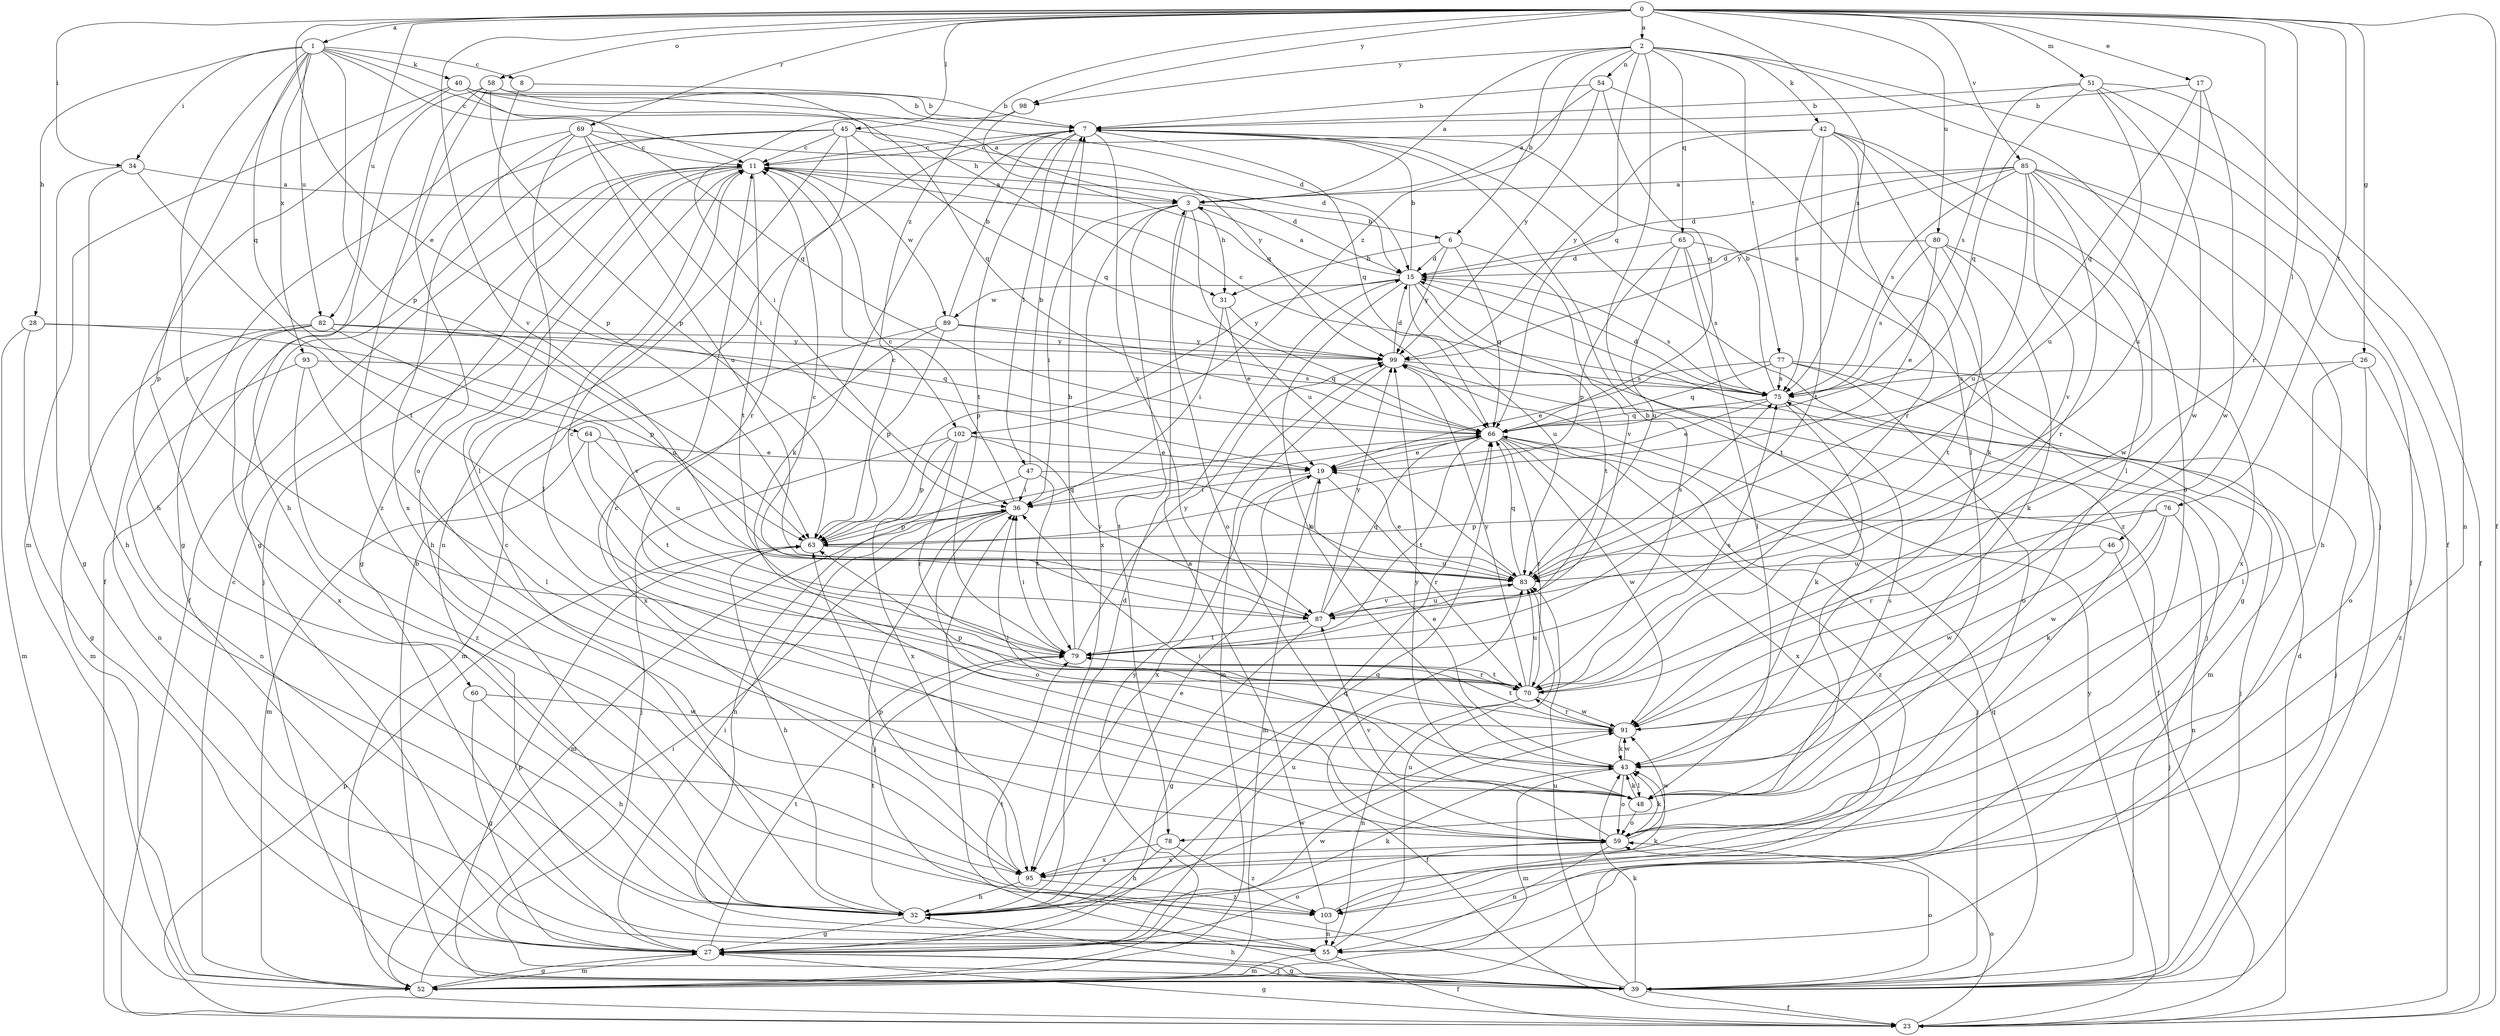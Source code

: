 strict digraph  {
0;
1;
2;
3;
6;
7;
8;
11;
15;
17;
19;
23;
26;
27;
28;
31;
32;
34;
36;
39;
40;
42;
43;
45;
46;
47;
48;
51;
52;
54;
55;
58;
59;
60;
63;
64;
65;
66;
69;
70;
75;
76;
77;
78;
79;
80;
82;
83;
85;
87;
89;
91;
93;
95;
98;
99;
102;
103;
0 -> 1  [label=a];
0 -> 2  [label=a];
0 -> 17  [label=e];
0 -> 19  [label=e];
0 -> 23  [label=f];
0 -> 26  [label=g];
0 -> 34  [label=i];
0 -> 45  [label=l];
0 -> 46  [label=l];
0 -> 51  [label=m];
0 -> 58  [label=o];
0 -> 69  [label=r];
0 -> 70  [label=r];
0 -> 75  [label=s];
0 -> 76  [label=t];
0 -> 80  [label=u];
0 -> 82  [label=u];
0 -> 85  [label=v];
0 -> 87  [label=v];
0 -> 98  [label=y];
0 -> 102  [label=z];
1 -> 8  [label=c];
1 -> 11  [label=c];
1 -> 28  [label=h];
1 -> 31  [label=h];
1 -> 34  [label=i];
1 -> 40  [label=k];
1 -> 60  [label=p];
1 -> 63  [label=p];
1 -> 64  [label=q];
1 -> 70  [label=r];
1 -> 82  [label=u];
1 -> 93  [label=x];
2 -> 3  [label=a];
2 -> 6  [label=b];
2 -> 23  [label=f];
2 -> 39  [label=j];
2 -> 42  [label=k];
2 -> 54  [label=n];
2 -> 65  [label=q];
2 -> 66  [label=q];
2 -> 77  [label=t];
2 -> 78  [label=t];
2 -> 98  [label=y];
2 -> 102  [label=z];
3 -> 6  [label=b];
3 -> 31  [label=h];
3 -> 36  [label=i];
3 -> 59  [label=o];
3 -> 78  [label=t];
3 -> 83  [label=u];
3 -> 95  [label=x];
6 -> 15  [label=d];
6 -> 31  [label=h];
6 -> 66  [label=q];
6 -> 87  [label=v];
6 -> 99  [label=y];
7 -> 11  [label=c];
7 -> 43  [label=k];
7 -> 47  [label=l];
7 -> 66  [label=q];
7 -> 79  [label=t];
7 -> 87  [label=v];
7 -> 103  [label=z];
8 -> 7  [label=b];
8 -> 63  [label=p];
11 -> 3  [label=a];
11 -> 15  [label=d];
11 -> 23  [label=f];
11 -> 27  [label=g];
11 -> 32  [label=h];
11 -> 39  [label=j];
11 -> 48  [label=l];
11 -> 79  [label=t];
11 -> 89  [label=w];
15 -> 3  [label=a];
15 -> 7  [label=b];
15 -> 39  [label=j];
15 -> 43  [label=k];
15 -> 63  [label=p];
15 -> 75  [label=s];
15 -> 79  [label=t];
15 -> 83  [label=u];
15 -> 89  [label=w];
17 -> 7  [label=b];
17 -> 66  [label=q];
17 -> 83  [label=u];
17 -> 91  [label=w];
19 -> 36  [label=i];
19 -> 52  [label=m];
19 -> 70  [label=r];
19 -> 95  [label=x];
23 -> 15  [label=d];
23 -> 27  [label=g];
23 -> 59  [label=o];
23 -> 63  [label=p];
23 -> 99  [label=y];
26 -> 48  [label=l];
26 -> 59  [label=o];
26 -> 75  [label=s];
26 -> 103  [label=z];
27 -> 36  [label=i];
27 -> 39  [label=j];
27 -> 52  [label=m];
27 -> 59  [label=o];
27 -> 66  [label=q];
27 -> 79  [label=t];
27 -> 83  [label=u];
27 -> 91  [label=w];
28 -> 27  [label=g];
28 -> 52  [label=m];
28 -> 63  [label=p];
28 -> 99  [label=y];
31 -> 19  [label=e];
31 -> 36  [label=i];
31 -> 99  [label=y];
32 -> 11  [label=c];
32 -> 15  [label=d];
32 -> 19  [label=e];
32 -> 27  [label=g];
32 -> 43  [label=k];
32 -> 66  [label=q];
32 -> 79  [label=t];
32 -> 91  [label=w];
34 -> 3  [label=a];
34 -> 27  [label=g];
34 -> 32  [label=h];
34 -> 79  [label=t];
36 -> 11  [label=c];
36 -> 39  [label=j];
36 -> 52  [label=m];
36 -> 59  [label=o];
36 -> 63  [label=p];
39 -> 7  [label=b];
39 -> 23  [label=f];
39 -> 27  [label=g];
39 -> 32  [label=h];
39 -> 36  [label=i];
39 -> 43  [label=k];
39 -> 59  [label=o];
39 -> 63  [label=p];
39 -> 66  [label=q];
39 -> 83  [label=u];
40 -> 3  [label=a];
40 -> 7  [label=b];
40 -> 15  [label=d];
40 -> 32  [label=h];
40 -> 52  [label=m];
40 -> 66  [label=q];
42 -> 11  [label=c];
42 -> 43  [label=k];
42 -> 48  [label=l];
42 -> 59  [label=o];
42 -> 70  [label=r];
42 -> 75  [label=s];
42 -> 79  [label=t];
42 -> 99  [label=y];
43 -> 19  [label=e];
43 -> 36  [label=i];
43 -> 48  [label=l];
43 -> 52  [label=m];
43 -> 59  [label=o];
43 -> 91  [label=w];
45 -> 11  [label=c];
45 -> 23  [label=f];
45 -> 27  [label=g];
45 -> 55  [label=n];
45 -> 66  [label=q];
45 -> 70  [label=r];
45 -> 99  [label=y];
46 -> 39  [label=j];
46 -> 83  [label=u];
46 -> 91  [label=w];
47 -> 7  [label=b];
47 -> 36  [label=i];
47 -> 55  [label=n];
47 -> 79  [label=t];
47 -> 83  [label=u];
48 -> 36  [label=i];
48 -> 43  [label=k];
48 -> 59  [label=o];
48 -> 75  [label=s];
48 -> 99  [label=y];
51 -> 7  [label=b];
51 -> 23  [label=f];
51 -> 55  [label=n];
51 -> 66  [label=q];
51 -> 75  [label=s];
51 -> 83  [label=u];
51 -> 91  [label=w];
52 -> 11  [label=c];
52 -> 27  [label=g];
52 -> 36  [label=i];
52 -> 99  [label=y];
54 -> 3  [label=a];
54 -> 7  [label=b];
54 -> 48  [label=l];
54 -> 66  [label=q];
54 -> 99  [label=y];
55 -> 23  [label=f];
55 -> 52  [label=m];
55 -> 79  [label=t];
55 -> 83  [label=u];
58 -> 7  [label=b];
58 -> 32  [label=h];
58 -> 59  [label=o];
58 -> 63  [label=p];
58 -> 66  [label=q];
58 -> 103  [label=z];
59 -> 11  [label=c];
59 -> 43  [label=k];
59 -> 55  [label=n];
59 -> 87  [label=v];
59 -> 91  [label=w];
59 -> 95  [label=x];
60 -> 27  [label=g];
60 -> 32  [label=h];
60 -> 91  [label=w];
63 -> 11  [label=c];
63 -> 32  [label=h];
63 -> 66  [label=q];
63 -> 83  [label=u];
64 -> 19  [label=e];
64 -> 52  [label=m];
64 -> 79  [label=t];
64 -> 83  [label=u];
65 -> 15  [label=d];
65 -> 27  [label=g];
65 -> 48  [label=l];
65 -> 63  [label=p];
65 -> 75  [label=s];
65 -> 83  [label=u];
66 -> 19  [label=e];
66 -> 36  [label=i];
66 -> 39  [label=j];
66 -> 70  [label=r];
66 -> 79  [label=t];
66 -> 91  [label=w];
66 -> 95  [label=x];
66 -> 103  [label=z];
69 -> 11  [label=c];
69 -> 15  [label=d];
69 -> 27  [label=g];
69 -> 36  [label=i];
69 -> 48  [label=l];
69 -> 83  [label=u];
69 -> 95  [label=x];
70 -> 7  [label=b];
70 -> 11  [label=c];
70 -> 23  [label=f];
70 -> 55  [label=n];
70 -> 75  [label=s];
70 -> 79  [label=t];
70 -> 83  [label=u];
70 -> 91  [label=w];
70 -> 99  [label=y];
75 -> 7  [label=b];
75 -> 11  [label=c];
75 -> 15  [label=d];
75 -> 19  [label=e];
75 -> 39  [label=j];
75 -> 43  [label=k];
75 -> 66  [label=q];
76 -> 43  [label=k];
76 -> 55  [label=n];
76 -> 63  [label=p];
76 -> 70  [label=r];
76 -> 91  [label=w];
77 -> 19  [label=e];
77 -> 39  [label=j];
77 -> 52  [label=m];
77 -> 59  [label=o];
77 -> 66  [label=q];
77 -> 75  [label=s];
78 -> 32  [label=h];
78 -> 95  [label=x];
78 -> 103  [label=z];
79 -> 7  [label=b];
79 -> 36  [label=i];
79 -> 70  [label=r];
79 -> 99  [label=y];
80 -> 15  [label=d];
80 -> 19  [label=e];
80 -> 43  [label=k];
80 -> 75  [label=s];
80 -> 79  [label=t];
80 -> 95  [label=x];
82 -> 52  [label=m];
82 -> 55  [label=n];
82 -> 66  [label=q];
82 -> 83  [label=u];
82 -> 87  [label=v];
82 -> 95  [label=x];
82 -> 99  [label=y];
83 -> 19  [label=e];
83 -> 66  [label=q];
83 -> 75  [label=s];
83 -> 87  [label=v];
85 -> 3  [label=a];
85 -> 15  [label=d];
85 -> 32  [label=h];
85 -> 39  [label=j];
85 -> 70  [label=r];
85 -> 75  [label=s];
85 -> 83  [label=u];
85 -> 87  [label=v];
85 -> 91  [label=w];
85 -> 99  [label=y];
87 -> 11  [label=c];
87 -> 27  [label=g];
87 -> 66  [label=q];
87 -> 79  [label=t];
87 -> 83  [label=u];
87 -> 99  [label=y];
89 -> 7  [label=b];
89 -> 52  [label=m];
89 -> 63  [label=p];
89 -> 66  [label=q];
89 -> 95  [label=x];
89 -> 99  [label=y];
91 -> 43  [label=k];
91 -> 63  [label=p];
91 -> 70  [label=r];
91 -> 79  [label=t];
93 -> 48  [label=l];
93 -> 55  [label=n];
93 -> 75  [label=s];
93 -> 103  [label=z];
95 -> 32  [label=h];
95 -> 63  [label=p];
95 -> 103  [label=z];
98 -> 36  [label=i];
98 -> 66  [label=q];
99 -> 15  [label=d];
99 -> 23  [label=f];
99 -> 52  [label=m];
99 -> 75  [label=s];
102 -> 19  [label=e];
102 -> 39  [label=j];
102 -> 63  [label=p];
102 -> 70  [label=r];
102 -> 87  [label=v];
102 -> 95  [label=x];
103 -> 3  [label=a];
103 -> 43  [label=k];
103 -> 55  [label=n];
}
